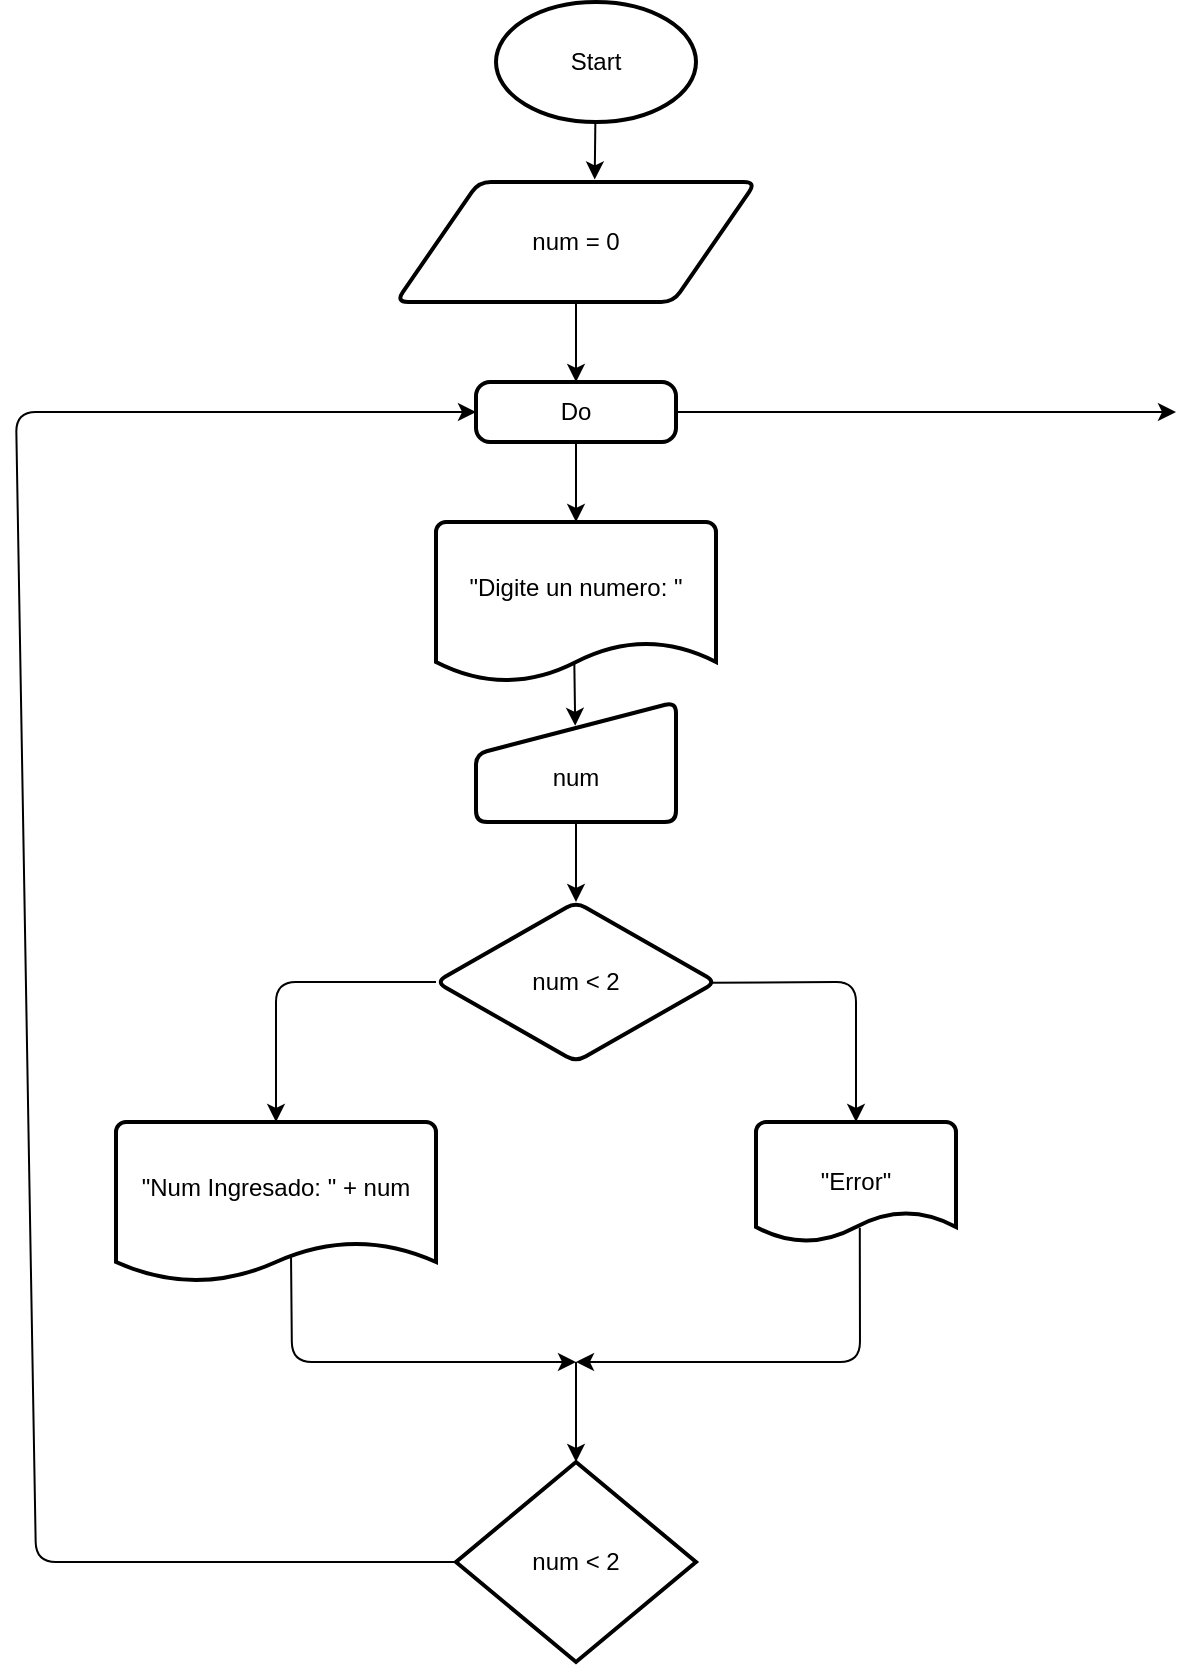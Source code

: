 <mxfile>
    <diagram id="1YrWOdeqcBVy9ykdTSkO" name="Page-1">
        <mxGraphModel dx="2310" dy="759" grid="1" gridSize="10" guides="1" tooltips="1" connect="1" arrows="1" fold="1" page="1" pageScale="1" pageWidth="850" pageHeight="1100" math="0" shadow="0">
            <root>
                <mxCell id="0"/>
                <mxCell id="1" parent="0"/>
                <mxCell id="2" value="Start" style="strokeWidth=2;html=1;shape=mxgraph.flowchart.start_1;whiteSpace=wrap;" parent="1" vertex="1">
                    <mxGeometry x="80" y="30" width="100" height="60" as="geometry"/>
                </mxCell>
                <mxCell id="8" style="edgeStyle=none;html=1;" parent="1" source="22" target="7" edge="1">
                    <mxGeometry relative="1" as="geometry"/>
                </mxCell>
                <mxCell id="3" value="num = 0" style="shape=parallelogram;html=1;strokeWidth=2;perimeter=parallelogramPerimeter;whiteSpace=wrap;rounded=1;arcSize=12;size=0.23;" parent="1" vertex="1">
                    <mxGeometry x="30" y="120" width="180" height="60" as="geometry"/>
                </mxCell>
                <mxCell id="6" style="edgeStyle=none;html=1;entryX=0.552;entryY=-0.021;entryDx=0;entryDy=0;entryPerimeter=0;" parent="1" source="2" target="3" edge="1">
                    <mxGeometry relative="1" as="geometry"/>
                </mxCell>
                <mxCell id="7" value="&quot;Digite un numero: &quot;&lt;div&gt;&lt;br&gt;&lt;/div&gt;" style="strokeWidth=2;html=1;shape=mxgraph.flowchart.document2;whiteSpace=wrap;size=0.25;" parent="1" vertex="1">
                    <mxGeometry x="50" y="290" width="140" height="80" as="geometry"/>
                </mxCell>
                <mxCell id="13" value="" style="edgeStyle=none;html=1;" edge="1" parent="1" source="10" target="12">
                    <mxGeometry relative="1" as="geometry"/>
                </mxCell>
                <mxCell id="10" value="&lt;div&gt;&lt;br&gt;&lt;/div&gt;&lt;div&gt;num&lt;/div&gt;" style="html=1;strokeWidth=2;shape=manualInput;whiteSpace=wrap;rounded=1;size=26;arcSize=11;" parent="1" vertex="1">
                    <mxGeometry x="70" y="380" width="100" height="60" as="geometry"/>
                </mxCell>
                <mxCell id="11" value="" style="edgeStyle=none;orthogonalLoop=1;jettySize=auto;html=1;exitX=0.494;exitY=0.881;exitDx=0;exitDy=0;exitPerimeter=0;entryX=0.496;entryY=0.198;entryDx=0;entryDy=0;entryPerimeter=0;" parent="1" source="7" target="10" edge="1">
                    <mxGeometry width="100" relative="1" as="geometry">
                        <mxPoint x="80" y="380" as="sourcePoint"/>
                        <mxPoint x="180" y="380" as="targetPoint"/>
                        <Array as="points"/>
                    </mxGeometry>
                </mxCell>
                <mxCell id="14" style="edgeStyle=none;html=1;entryX=0.5;entryY=0;entryDx=0;entryDy=0;entryPerimeter=0;" edge="1" parent="1" source="12" target="16">
                    <mxGeometry relative="1" as="geometry">
                        <mxPoint x="-30" y="520" as="targetPoint"/>
                        <Array as="points">
                            <mxPoint x="-30" y="520"/>
                        </Array>
                    </mxGeometry>
                </mxCell>
                <mxCell id="15" style="edgeStyle=none;html=1;entryX=0.5;entryY=0;entryDx=0;entryDy=0;entryPerimeter=0;exitX=0.975;exitY=0.505;exitDx=0;exitDy=0;exitPerimeter=0;" edge="1" parent="1" source="12" target="17">
                    <mxGeometry relative="1" as="geometry">
                        <mxPoint x="270" y="520" as="targetPoint"/>
                        <Array as="points">
                            <mxPoint x="260" y="520"/>
                        </Array>
                    </mxGeometry>
                </mxCell>
                <mxCell id="12" value="num &amp;lt; 2" style="rhombus;whiteSpace=wrap;html=1;strokeWidth=2;rounded=1;arcSize=11;" vertex="1" parent="1">
                    <mxGeometry x="50" y="480" width="140" height="80" as="geometry"/>
                </mxCell>
                <mxCell id="18" style="edgeStyle=none;html=1;exitX=0.547;exitY=0.847;exitDx=0;exitDy=0;exitPerimeter=0;" edge="1" parent="1" source="16">
                    <mxGeometry relative="1" as="geometry">
                        <mxPoint x="120" y="710" as="targetPoint"/>
                        <Array as="points">
                            <mxPoint x="-22" y="710"/>
                        </Array>
                    </mxGeometry>
                </mxCell>
                <mxCell id="16" value="&quot;Num Ingresado: &quot; + num&lt;div&gt;&lt;br&gt;&lt;/div&gt;" style="strokeWidth=2;html=1;shape=mxgraph.flowchart.document2;whiteSpace=wrap;size=0.25;" vertex="1" parent="1">
                    <mxGeometry x="-110" y="590" width="160" height="80" as="geometry"/>
                </mxCell>
                <mxCell id="19" style="edgeStyle=none;html=1;exitX=0.519;exitY=0.881;exitDx=0;exitDy=0;exitPerimeter=0;" edge="1" parent="1" source="17">
                    <mxGeometry relative="1" as="geometry">
                        <mxPoint x="120" y="710" as="targetPoint"/>
                        <Array as="points">
                            <mxPoint x="262" y="710"/>
                        </Array>
                    </mxGeometry>
                </mxCell>
                <mxCell id="17" value="&quot;Error&quot;" style="strokeWidth=2;html=1;shape=mxgraph.flowchart.document2;whiteSpace=wrap;size=0.25;" vertex="1" parent="1">
                    <mxGeometry x="210" y="590" width="100" height="60" as="geometry"/>
                </mxCell>
                <mxCell id="20" value="" style="edgeStyle=none;orthogonalLoop=1;jettySize=auto;html=1;" edge="1" parent="1">
                    <mxGeometry width="100" relative="1" as="geometry">
                        <mxPoint x="120" y="710" as="sourcePoint"/>
                        <mxPoint x="120" y="760" as="targetPoint"/>
                        <Array as="points"/>
                    </mxGeometry>
                </mxCell>
                <mxCell id="21" value="" style="edgeStyle=none;html=1;" edge="1" parent="1" source="3" target="22">
                    <mxGeometry relative="1" as="geometry">
                        <mxPoint x="120" y="180" as="sourcePoint"/>
                        <mxPoint x="120" y="290" as="targetPoint"/>
                    </mxGeometry>
                </mxCell>
                <mxCell id="25" style="edgeStyle=none;html=1;" edge="1" parent="1" source="22">
                    <mxGeometry relative="1" as="geometry">
                        <mxPoint x="420" y="235" as="targetPoint"/>
                    </mxGeometry>
                </mxCell>
                <mxCell id="22" value="Do" style="rounded=1;whiteSpace=wrap;html=1;absoluteArcSize=1;arcSize=14;strokeWidth=2;" vertex="1" parent="1">
                    <mxGeometry x="70" y="220" width="100" height="30" as="geometry"/>
                </mxCell>
                <mxCell id="24" style="edgeStyle=none;html=1;" edge="1" parent="1" source="23" target="22">
                    <mxGeometry relative="1" as="geometry">
                        <Array as="points">
                            <mxPoint x="-150" y="810"/>
                            <mxPoint x="-160" y="235"/>
                        </Array>
                    </mxGeometry>
                </mxCell>
                <mxCell id="23" value="num &amp;lt; 2" style="strokeWidth=2;html=1;shape=mxgraph.flowchart.decision;whiteSpace=wrap;" vertex="1" parent="1">
                    <mxGeometry x="60" y="760" width="120" height="100" as="geometry"/>
                </mxCell>
            </root>
        </mxGraphModel>
    </diagram>
</mxfile>